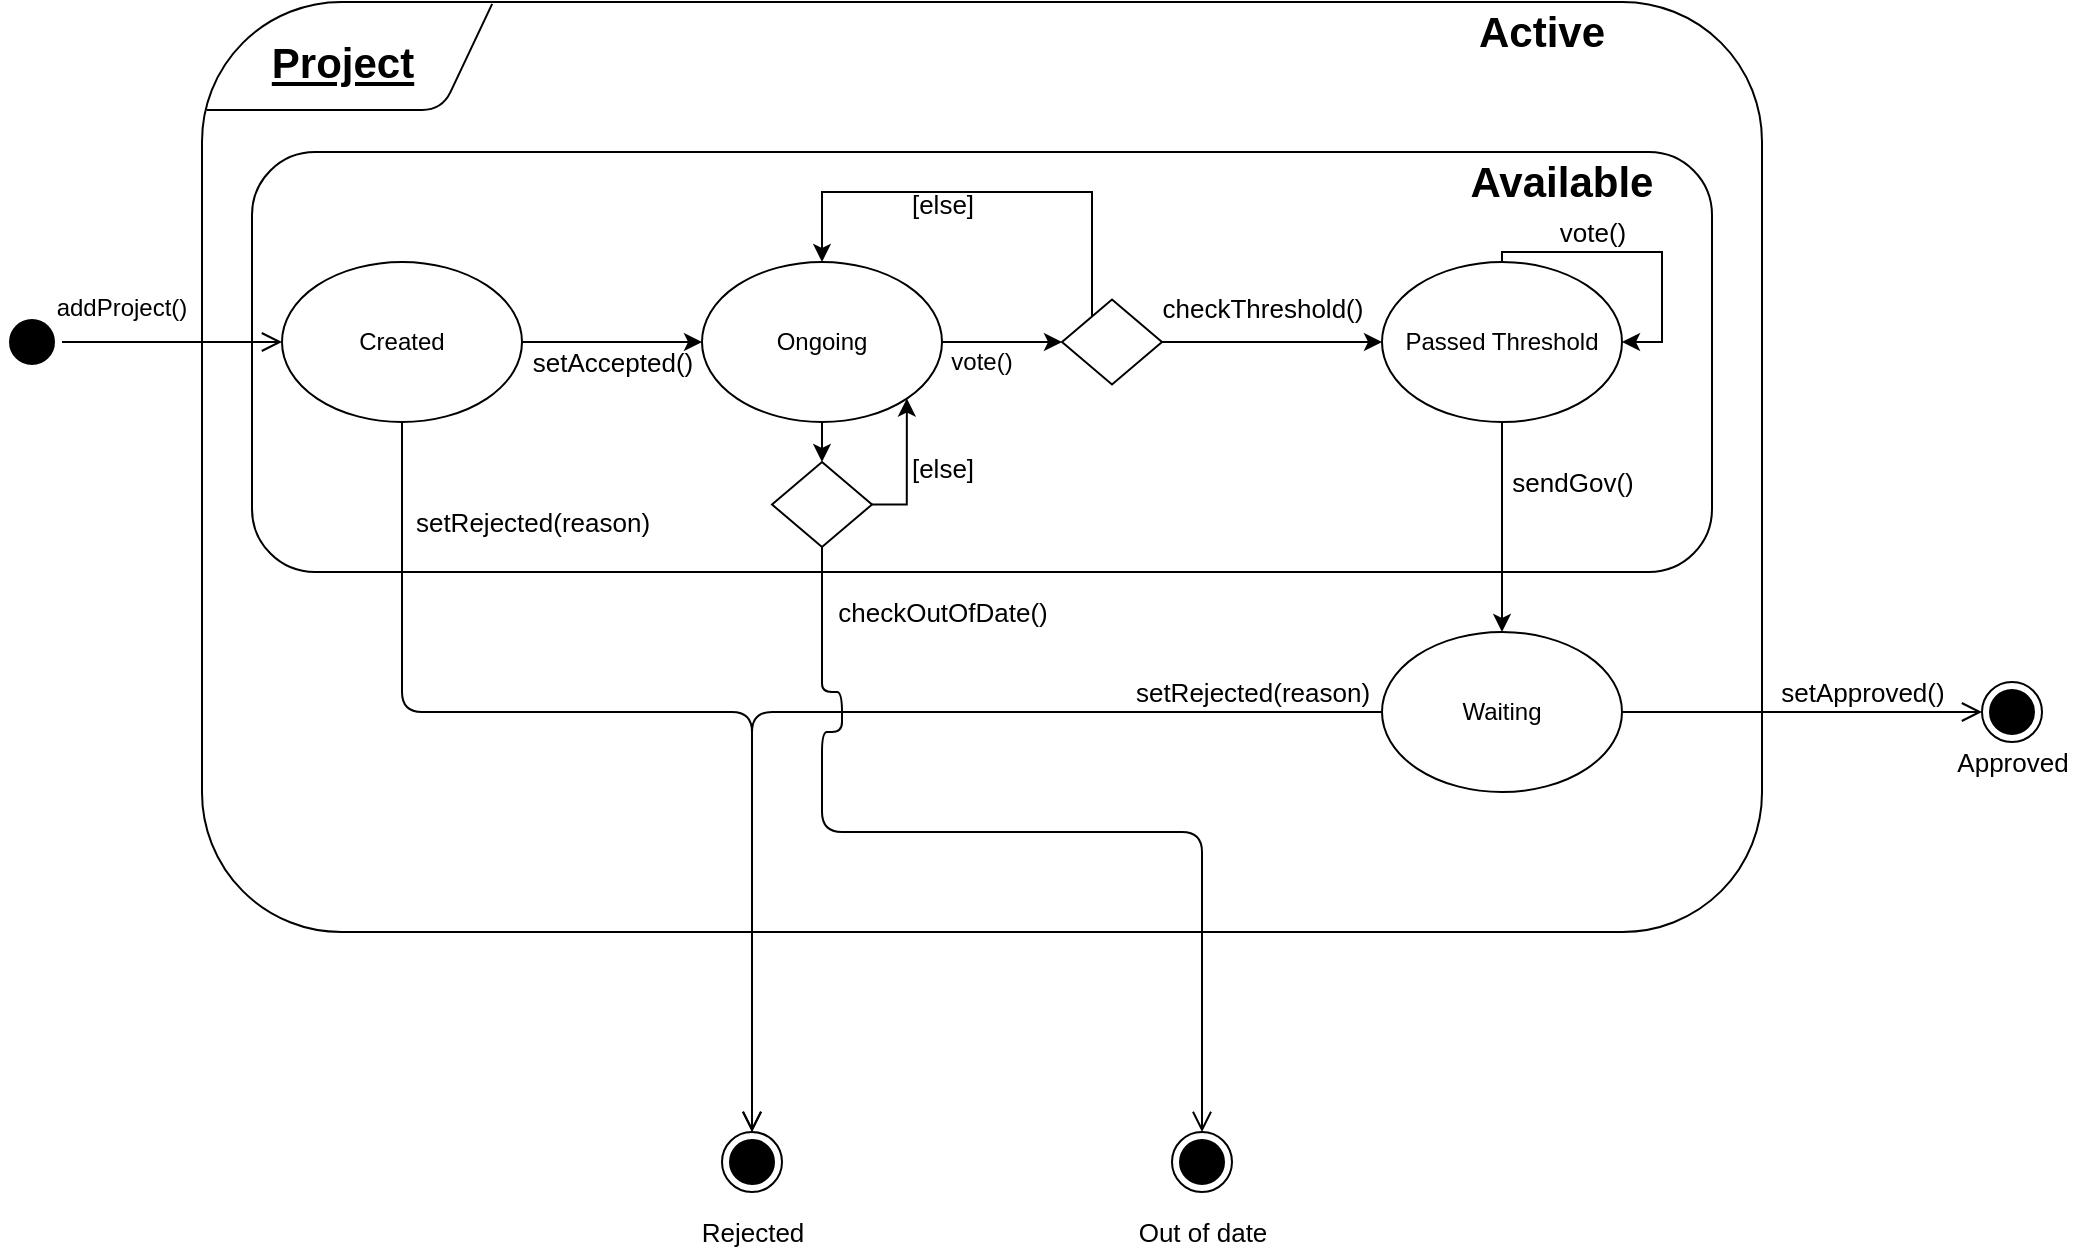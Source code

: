<mxfile version="12.7.8" type="device"><diagram name="Page-1" id="58cdce13-f638-feb5-8d6f-7d28b1aa9fa0"><mxGraphModel dx="782" dy="1539" grid="1" gridSize="10" guides="1" tooltips="1" connect="1" arrows="1" fold="1" page="1" pageScale="1" pageWidth="1100" pageHeight="850" background="#ffffff" math="0" shadow="0"><root><mxCell id="0"/><mxCell id="1" parent="0"/><mxCell id="dTy39a_WviJUR_6Jl7vv-10" value="" style="rounded=1;whiteSpace=wrap;html=1;" parent="1" vertex="1"><mxGeometry x="160" y="-45" width="780" height="465" as="geometry"/></mxCell><mxCell id="dTy39a_WviJUR_6Jl7vv-7" value="vote()" style="rounded=1;whiteSpace=wrap;html=1;" parent="1" vertex="1"><mxGeometry x="185" y="30" width="730" height="210" as="geometry"/></mxCell><mxCell id="dTy39a_WviJUR_6Jl7vv-3" value="" style="ellipse;html=1;shape=startState;fillColor=#000000;strokeColor=#000000;" parent="1" vertex="1"><mxGeometry x="60" y="110" width="30" height="30" as="geometry"/></mxCell><mxCell id="dTy39a_WviJUR_6Jl7vv-4" value="" style="edgeStyle=orthogonalEdgeStyle;html=1;verticalAlign=bottom;endArrow=open;endSize=8;strokeColor=#000000;entryX=0;entryY=0.5;entryDx=0;entryDy=0;" parent="1" source="dTy39a_WviJUR_6Jl7vv-3" target="dTy39a_WviJUR_6Jl7vv-6" edge="1"><mxGeometry relative="1" as="geometry"><mxPoint x="190" y="125" as="targetPoint"/></mxGeometry></mxCell><mxCell id="dTy39a_WviJUR_6Jl7vv-5" value="addProject()" style="text;html=1;strokeColor=none;fillColor=none;align=center;verticalAlign=middle;whiteSpace=wrap;rounded=0;" parent="1" vertex="1"><mxGeometry x="100" y="97.5" width="40" height="20" as="geometry"/></mxCell><mxCell id="dTy39a_WviJUR_6Jl7vv-6" value="Created" style="ellipse;whiteSpace=wrap;html=1;" parent="1" vertex="1"><mxGeometry x="200" y="85" width="120" height="80" as="geometry"/></mxCell><mxCell id="dTy39a_WviJUR_6Jl7vv-42" style="edgeStyle=orthogonalEdgeStyle;rounded=0;orthogonalLoop=1;jettySize=auto;html=1;entryX=0;entryY=0.5;entryDx=0;entryDy=0;fontSize=21;" parent="1" source="dTy39a_WviJUR_6Jl7vv-8" target="dTy39a_WviJUR_6Jl7vv-36" edge="1"><mxGeometry relative="1" as="geometry"/></mxCell><mxCell id="Q_9YNWzfBFsigHfR5Vlx-2" style="edgeStyle=orthogonalEdgeStyle;rounded=0;orthogonalLoop=1;jettySize=auto;html=1;exitX=0.5;exitY=1;exitDx=0;exitDy=0;entryX=0.5;entryY=0;entryDx=0;entryDy=0;" edge="1" parent="1" source="dTy39a_WviJUR_6Jl7vv-8" target="Q_9YNWzfBFsigHfR5Vlx-1"><mxGeometry relative="1" as="geometry"/></mxCell><mxCell id="dTy39a_WviJUR_6Jl7vv-8" value="Ongoing" style="ellipse;whiteSpace=wrap;html=1;" parent="1" vertex="1"><mxGeometry x="410" y="85" width="120" height="80" as="geometry"/></mxCell><mxCell id="dTy39a_WviJUR_6Jl7vv-9" value="Waiting" style="ellipse;whiteSpace=wrap;html=1;" parent="1" vertex="1"><mxGeometry x="750" y="270" width="120" height="80" as="geometry"/></mxCell><mxCell id="dTy39a_WviJUR_6Jl7vv-52" style="edgeStyle=orthogonalEdgeStyle;rounded=0;orthogonalLoop=1;jettySize=auto;html=1;strokeColor=#000000;fontSize=13;" parent="1" source="dTy39a_WviJUR_6Jl7vv-16" target="dTy39a_WviJUR_6Jl7vv-9" edge="1"><mxGeometry relative="1" as="geometry"><Array as="points"><mxPoint x="810" y="240"/><mxPoint x="810" y="240"/></Array></mxGeometry></mxCell><mxCell id="dTy39a_WviJUR_6Jl7vv-16" value="Passed Threshold" style="ellipse;whiteSpace=wrap;html=1;" parent="1" vertex="1"><mxGeometry x="750" y="85" width="120" height="80" as="geometry"/></mxCell><mxCell id="dTy39a_WviJUR_6Jl7vv-22" value="" style="ellipse;html=1;shape=endState;fillColor=#000000;strokeColor=#000000;" parent="1" vertex="1"><mxGeometry x="1050" y="295" width="30" height="30" as="geometry"/></mxCell><mxCell id="dTy39a_WviJUR_6Jl7vv-24" value="Available" style="text;align=center;fontStyle=1;verticalAlign=middle;spacingLeft=3;spacingRight=3;strokeColor=none;rotatable=0;points=[[0,0.5],[1,0.5]];portConstraint=eastwest;fontSize=21;" parent="1" vertex="1"><mxGeometry x="800" y="30" width="80" height="26" as="geometry"/></mxCell><mxCell id="dTy39a_WviJUR_6Jl7vv-25" value="Active" style="text;align=center;fontStyle=1;verticalAlign=middle;spacingLeft=3;spacingRight=3;strokeColor=none;rotatable=0;points=[[0,0.5],[1,0.5]];portConstraint=eastwest;fontSize=21;" parent="1" vertex="1"><mxGeometry x="790" y="-45" width="80" height="26" as="geometry"/></mxCell><mxCell id="dTy39a_WviJUR_6Jl7vv-26" value="" style="ellipse;html=1;shape=endState;fillColor=#000000;strokeColor=#000000;" parent="1" vertex="1"><mxGeometry x="645" y="520" width="30" height="30" as="geometry"/></mxCell><mxCell id="dTy39a_WviJUR_6Jl7vv-27" value="" style="ellipse;html=1;shape=endState;fillColor=#000000;strokeColor=#000000;" parent="1" vertex="1"><mxGeometry x="420" y="520" width="30" height="30" as="geometry"/></mxCell><mxCell id="dTy39a_WviJUR_6Jl7vv-28" value="" style="endArrow=classic;html=1;fontSize=21;exitX=1;exitY=0.5;exitDx=0;exitDy=0;entryX=0;entryY=0.5;entryDx=0;entryDy=0;" parent="1" source="dTy39a_WviJUR_6Jl7vv-6" target="dTy39a_WviJUR_6Jl7vv-8" edge="1"><mxGeometry width="50" height="50" relative="1" as="geometry"><mxPoint x="410" y="300" as="sourcePoint"/><mxPoint x="460" y="250" as="targetPoint"/></mxGeometry></mxCell><mxCell id="dTy39a_WviJUR_6Jl7vv-39" style="edgeStyle=orthogonalEdgeStyle;rounded=0;orthogonalLoop=1;jettySize=auto;html=1;entryX=0;entryY=0.5;entryDx=0;entryDy=0;fontSize=21;" parent="1" source="dTy39a_WviJUR_6Jl7vv-36" target="dTy39a_WviJUR_6Jl7vv-16" edge="1"><mxGeometry relative="1" as="geometry"/></mxCell><mxCell id="dTy39a_WviJUR_6Jl7vv-43" style="edgeStyle=orthogonalEdgeStyle;rounded=0;orthogonalLoop=1;jettySize=auto;html=1;fontSize=21;entryX=0.5;entryY=0;entryDx=0;entryDy=0;" parent="1" source="dTy39a_WviJUR_6Jl7vv-36" target="dTy39a_WviJUR_6Jl7vv-8" edge="1"><mxGeometry relative="1" as="geometry"><Array as="points"><mxPoint x="605" y="50"/><mxPoint x="470" y="50"/></Array></mxGeometry></mxCell><mxCell id="dTy39a_WviJUR_6Jl7vv-36" value="" style="rhombus;whiteSpace=wrap;html=1;strokeColor=#000000;fontSize=21;" parent="1" vertex="1"><mxGeometry x="590" y="103.75" width="50" height="42.5" as="geometry"/></mxCell><mxCell id="dTy39a_WviJUR_6Jl7vv-44" value="&lt;font style=&quot;font-size: 13px&quot;&gt;checkThreshold()&lt;/font&gt;" style="text;html=1;align=center;verticalAlign=middle;resizable=0;points=[];autosize=1;fontSize=11;" parent="1" vertex="1"><mxGeometry x="630" y="97.5" width="120" height="20" as="geometry"/></mxCell><mxCell id="dTy39a_WviJUR_6Jl7vv-45" value="[else]" style="text;html=1;align=center;verticalAlign=middle;resizable=0;points=[];autosize=1;fontSize=13;" parent="1" vertex="1"><mxGeometry x="505" y="46" width="50" height="20" as="geometry"/></mxCell><mxCell id="dTy39a_WviJUR_6Jl7vv-47" value="setAccepted()" style="text;html=1;align=center;verticalAlign=middle;resizable=0;points=[];autosize=1;fontSize=13;" parent="1" vertex="1"><mxGeometry x="315" y="125" width="100" height="20" as="geometry"/></mxCell><mxCell id="dTy39a_WviJUR_6Jl7vv-48" value="Rejected" style="text;html=1;align=center;verticalAlign=middle;resizable=0;points=[];autosize=1;fontSize=13;" parent="1" vertex="1"><mxGeometry x="400" y="560" width="70" height="20" as="geometry"/></mxCell><mxCell id="dTy39a_WviJUR_6Jl7vv-49" value="" style="edgeStyle=orthogonalEdgeStyle;html=1;verticalAlign=bottom;endArrow=open;endSize=8;strokeColor=#000000;exitX=0.5;exitY=1;exitDx=0;exitDy=0;entryX=0.5;entryY=0;entryDx=0;entryDy=0;" parent="1" source="dTy39a_WviJUR_6Jl7vv-6" target="dTy39a_WviJUR_6Jl7vv-27" edge="1"><mxGeometry relative="1" as="geometry"><mxPoint x="370" y="470" as="targetPoint"/><mxPoint x="100" y="135" as="sourcePoint"/><Array as="points"><mxPoint x="260" y="310"/><mxPoint x="435" y="310"/></Array></mxGeometry></mxCell><mxCell id="dTy39a_WviJUR_6Jl7vv-53" value="sendGov()" style="text;html=1;align=center;verticalAlign=middle;resizable=0;points=[];autosize=1;fontSize=13;" parent="1" vertex="1"><mxGeometry x="805" y="185" width="80" height="20" as="geometry"/></mxCell><mxCell id="dTy39a_WviJUR_6Jl7vv-56" value="" style="edgeStyle=orthogonalEdgeStyle;html=1;verticalAlign=bottom;endArrow=open;endSize=8;strokeColor=#000000;exitX=0;exitY=0.5;exitDx=0;exitDy=0;entryX=0.5;entryY=0;entryDx=0;entryDy=0;" parent="1" source="dTy39a_WviJUR_6Jl7vv-9" target="dTy39a_WviJUR_6Jl7vv-27" edge="1"><mxGeometry relative="1" as="geometry"><mxPoint x="490" y="560" as="targetPoint"/><mxPoint x="270" y="175" as="sourcePoint"/><Array as="points"><mxPoint x="435" y="310"/></Array></mxGeometry></mxCell><mxCell id="dTy39a_WviJUR_6Jl7vv-57" value="setRejected(reason)" style="text;html=1;align=center;verticalAlign=middle;resizable=0;points=[];autosize=1;fontSize=13;" parent="1" vertex="1"><mxGeometry x="620" y="290" width="130" height="20" as="geometry"/></mxCell><mxCell id="dTy39a_WviJUR_6Jl7vv-59" value="Out of date" style="text;html=1;align=center;verticalAlign=middle;resizable=0;points=[];autosize=1;fontSize=13;" parent="1" vertex="1"><mxGeometry x="620" y="560" width="80" height="20" as="geometry"/></mxCell><mxCell id="dTy39a_WviJUR_6Jl7vv-60" value="Approved" style="text;html=1;align=center;verticalAlign=middle;resizable=0;points=[];autosize=1;fontSize=13;" parent="1" vertex="1"><mxGeometry x="1030" y="325" width="70" height="20" as="geometry"/></mxCell><mxCell id="dTy39a_WviJUR_6Jl7vv-61" value="" style="edgeStyle=orthogonalEdgeStyle;html=1;verticalAlign=bottom;endArrow=open;endSize=8;strokeColor=#000000;exitX=0.5;exitY=1;exitDx=0;exitDy=0;" parent="1" source="Q_9YNWzfBFsigHfR5Vlx-1" edge="1"><mxGeometry relative="1" as="geometry"><mxPoint x="660" y="520" as="targetPoint"/><mxPoint x="760.0" y="320.0" as="sourcePoint"/><Array as="points"><mxPoint x="470" y="283"/><mxPoint x="470" y="300"/><mxPoint x="480" y="300"/><mxPoint x="480" y="320"/><mxPoint x="470" y="320"/><mxPoint x="470" y="370"/><mxPoint x="660" y="370"/></Array></mxGeometry></mxCell><mxCell id="dTy39a_WviJUR_6Jl7vv-64" value="checkOutOfDate()" style="text;html=1;align=center;verticalAlign=middle;resizable=0;points=[];autosize=1;fontSize=13;" parent="1" vertex="1"><mxGeometry x="470" y="250" width="120" height="20" as="geometry"/></mxCell><mxCell id="dTy39a_WviJUR_6Jl7vv-70" value="setRejected(reason)" style="text;html=1;align=center;verticalAlign=middle;resizable=0;points=[];autosize=1;fontSize=13;" parent="1" vertex="1"><mxGeometry x="260" y="205" width="130" height="20" as="geometry"/></mxCell><mxCell id="dTy39a_WviJUR_6Jl7vv-72" value="" style="edgeStyle=orthogonalEdgeStyle;html=1;verticalAlign=bottom;endArrow=open;endSize=8;strokeColor=#000000;exitX=1;exitY=0.5;exitDx=0;exitDy=0;" parent="1" source="dTy39a_WviJUR_6Jl7vv-9" edge="1"><mxGeometry relative="1" as="geometry"><mxPoint x="1050" y="310" as="targetPoint"/><mxPoint x="270" y="175" as="sourcePoint"/><Array as="points"><mxPoint x="1030" y="310"/><mxPoint x="1030" y="310"/></Array></mxGeometry></mxCell><mxCell id="dTy39a_WviJUR_6Jl7vv-73" value="setApproved()" style="text;html=1;align=center;verticalAlign=middle;resizable=0;points=[];autosize=1;fontSize=13;rotation=0;" parent="1" vertex="1"><mxGeometry x="940" y="290" width="100" height="20" as="geometry"/></mxCell><mxCell id="dTy39a_WviJUR_6Jl7vv-74" style="edgeStyle=orthogonalEdgeStyle;rounded=0;orthogonalLoop=1;jettySize=auto;html=1;strokeColor=#000000;fontSize=13;" parent="1" source="dTy39a_WviJUR_6Jl7vv-16" edge="1"><mxGeometry relative="1" as="geometry"><mxPoint x="870" y="125" as="targetPoint"/><Array as="points"><mxPoint x="810" y="80"/><mxPoint x="890" y="80"/><mxPoint x="890" y="125"/><mxPoint x="870" y="125"/></Array></mxGeometry></mxCell><mxCell id="dTy39a_WviJUR_6Jl7vv-75" value="vote()" style="text;html=1;align=center;verticalAlign=middle;resizable=0;points=[];autosize=1;fontSize=13;" parent="1" vertex="1"><mxGeometry x="830" y="60" width="50" height="20" as="geometry"/></mxCell><mxCell id="dTy39a_WviJUR_6Jl7vv-77" value="" style="endArrow=none;html=1;strokeColor=#000000;fontSize=13;exitX=0.003;exitY=0.116;exitDx=0;exitDy=0;exitPerimeter=0;entryX=0.186;entryY=0.002;entryDx=0;entryDy=0;entryPerimeter=0;" parent="1" source="dTy39a_WviJUR_6Jl7vv-10" target="dTy39a_WviJUR_6Jl7vv-10" edge="1"><mxGeometry width="50" height="50" relative="1" as="geometry"><mxPoint x="210" y="250" as="sourcePoint"/><mxPoint x="260" y="200" as="targetPoint"/><Array as="points"><mxPoint x="280" y="9"/></Array></mxGeometry></mxCell><mxCell id="dTy39a_WviJUR_6Jl7vv-79" value="Project" style="text;html=1;align=center;verticalAlign=middle;resizable=0;points=[];autosize=1;fontSize=21;fontStyle=5" parent="1" vertex="1"><mxGeometry x="185" y="-30" width="90" height="30" as="geometry"/></mxCell><mxCell id="Q_9YNWzfBFsigHfR5Vlx-3" style="edgeStyle=orthogonalEdgeStyle;rounded=0;orthogonalLoop=1;jettySize=auto;html=1;exitX=1;exitY=0.5;exitDx=0;exitDy=0;entryX=1;entryY=1;entryDx=0;entryDy=0;" edge="1" parent="1" source="Q_9YNWzfBFsigHfR5Vlx-1" target="dTy39a_WviJUR_6Jl7vv-8"><mxGeometry relative="1" as="geometry"><Array as="points"><mxPoint x="512" y="206"/></Array></mxGeometry></mxCell><mxCell id="Q_9YNWzfBFsigHfR5Vlx-1" value="" style="rhombus;whiteSpace=wrap;html=1;strokeColor=#000000;fontSize=21;" vertex="1" parent="1"><mxGeometry x="445" y="185" width="50" height="42.5" as="geometry"/></mxCell><mxCell id="Q_9YNWzfBFsigHfR5Vlx-4" value="[else]" style="text;html=1;align=center;verticalAlign=middle;resizable=0;points=[];autosize=1;fontSize=13;" vertex="1" parent="1"><mxGeometry x="505" y="177.5" width="50" height="20" as="geometry"/></mxCell></root></mxGraphModel></diagram></mxfile>